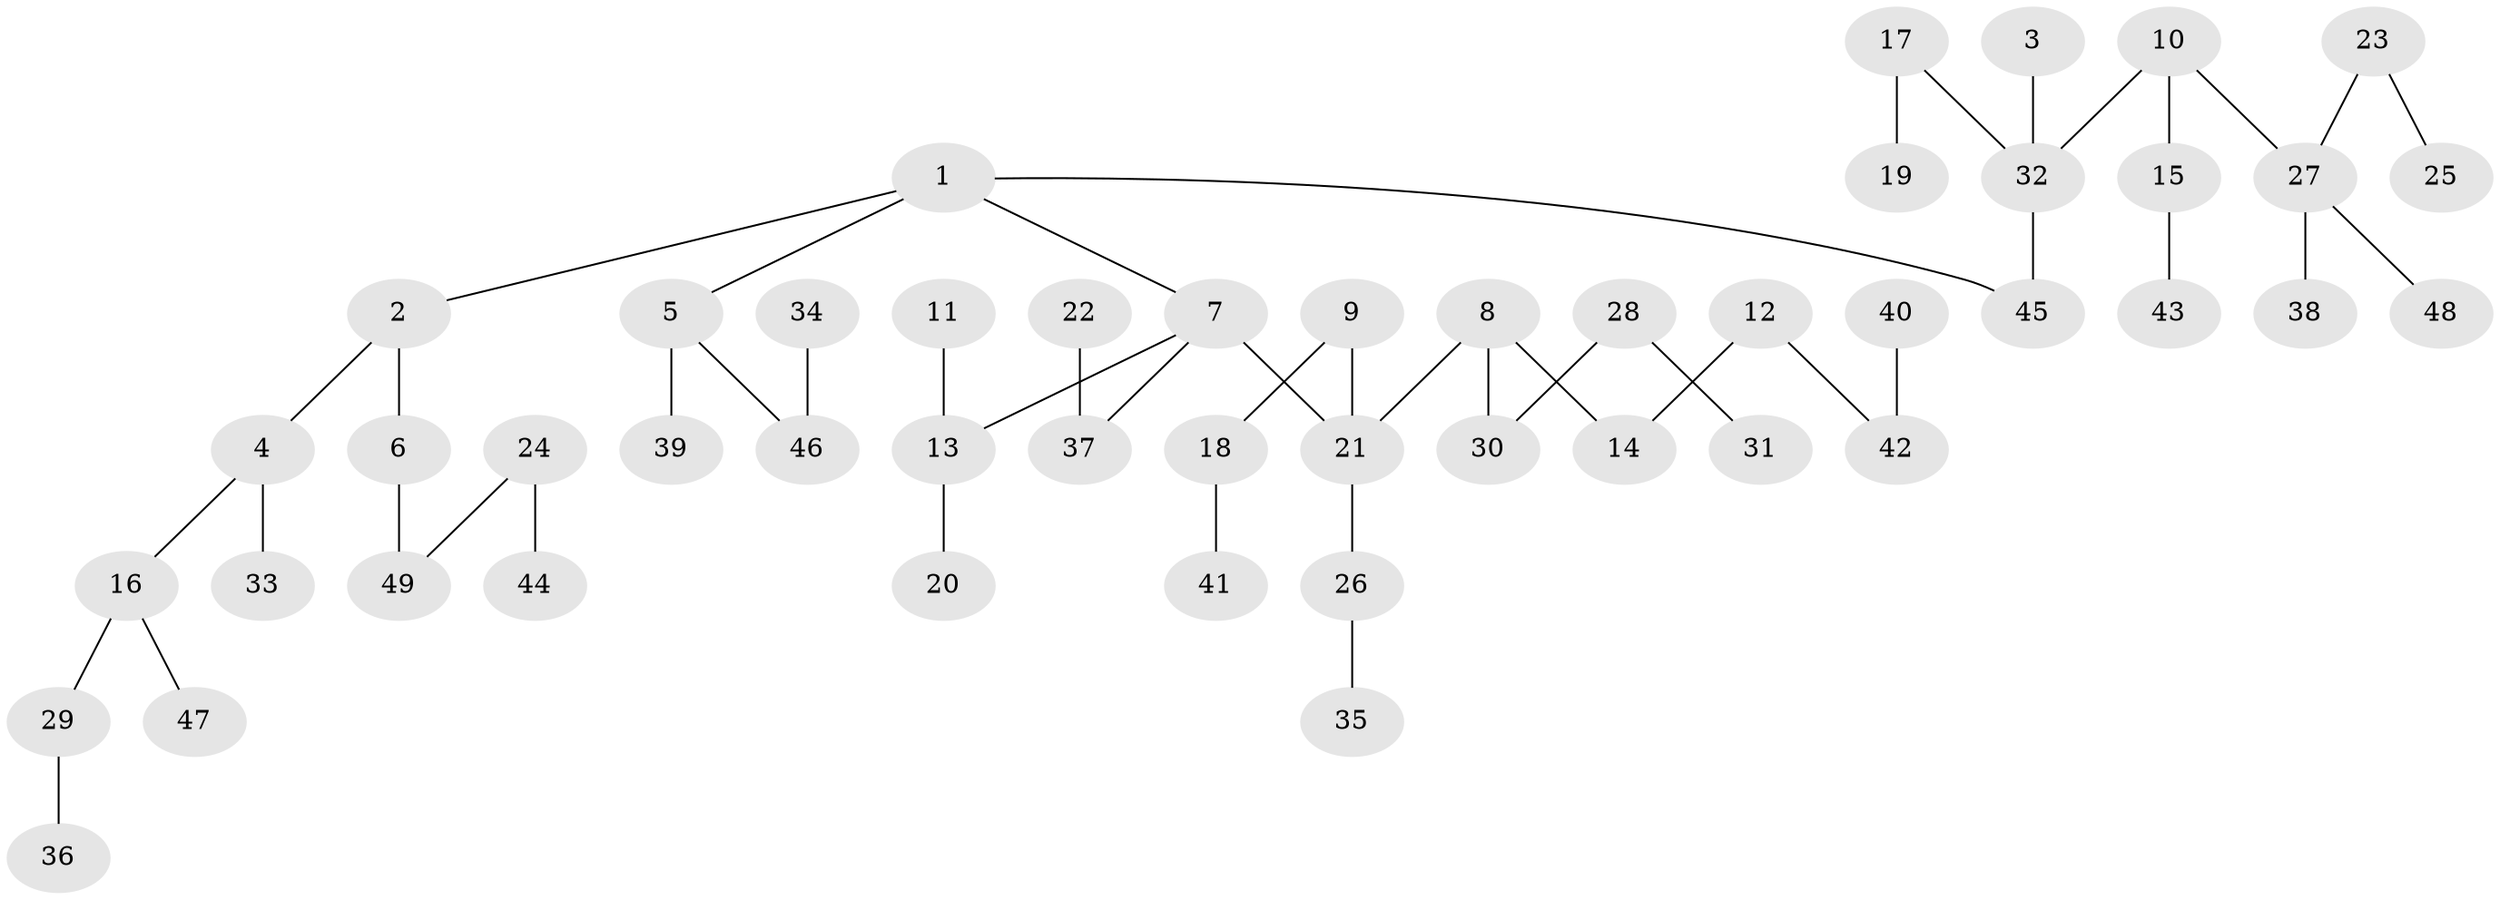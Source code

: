 // original degree distribution, {4: 0.037037037037037035, 3: 0.20987654320987653, 5: 0.04938271604938271, 1: 0.4567901234567901, 2: 0.24691358024691357}
// Generated by graph-tools (version 1.1) at 2025/37/03/04/25 23:37:15]
// undirected, 49 vertices, 48 edges
graph export_dot {
  node [color=gray90,style=filled];
  1;
  2;
  3;
  4;
  5;
  6;
  7;
  8;
  9;
  10;
  11;
  12;
  13;
  14;
  15;
  16;
  17;
  18;
  19;
  20;
  21;
  22;
  23;
  24;
  25;
  26;
  27;
  28;
  29;
  30;
  31;
  32;
  33;
  34;
  35;
  36;
  37;
  38;
  39;
  40;
  41;
  42;
  43;
  44;
  45;
  46;
  47;
  48;
  49;
  1 -- 2 [weight=1.0];
  1 -- 5 [weight=1.0];
  1 -- 7 [weight=1.0];
  1 -- 45 [weight=1.0];
  2 -- 4 [weight=1.0];
  2 -- 6 [weight=1.0];
  3 -- 32 [weight=1.0];
  4 -- 16 [weight=1.0];
  4 -- 33 [weight=1.0];
  5 -- 39 [weight=1.0];
  5 -- 46 [weight=1.0];
  6 -- 49 [weight=1.0];
  7 -- 13 [weight=1.0];
  7 -- 21 [weight=1.0];
  7 -- 37 [weight=1.0];
  8 -- 14 [weight=1.0];
  8 -- 21 [weight=1.0];
  8 -- 30 [weight=1.0];
  9 -- 18 [weight=1.0];
  9 -- 21 [weight=1.0];
  10 -- 15 [weight=1.0];
  10 -- 27 [weight=1.0];
  10 -- 32 [weight=1.0];
  11 -- 13 [weight=1.0];
  12 -- 14 [weight=1.0];
  12 -- 42 [weight=1.0];
  13 -- 20 [weight=1.0];
  15 -- 43 [weight=1.0];
  16 -- 29 [weight=1.0];
  16 -- 47 [weight=1.0];
  17 -- 19 [weight=1.0];
  17 -- 32 [weight=1.0];
  18 -- 41 [weight=1.0];
  21 -- 26 [weight=1.0];
  22 -- 37 [weight=1.0];
  23 -- 25 [weight=1.0];
  23 -- 27 [weight=1.0];
  24 -- 44 [weight=1.0];
  24 -- 49 [weight=1.0];
  26 -- 35 [weight=1.0];
  27 -- 38 [weight=1.0];
  27 -- 48 [weight=1.0];
  28 -- 30 [weight=1.0];
  28 -- 31 [weight=1.0];
  29 -- 36 [weight=1.0];
  32 -- 45 [weight=1.0];
  34 -- 46 [weight=1.0];
  40 -- 42 [weight=1.0];
}

